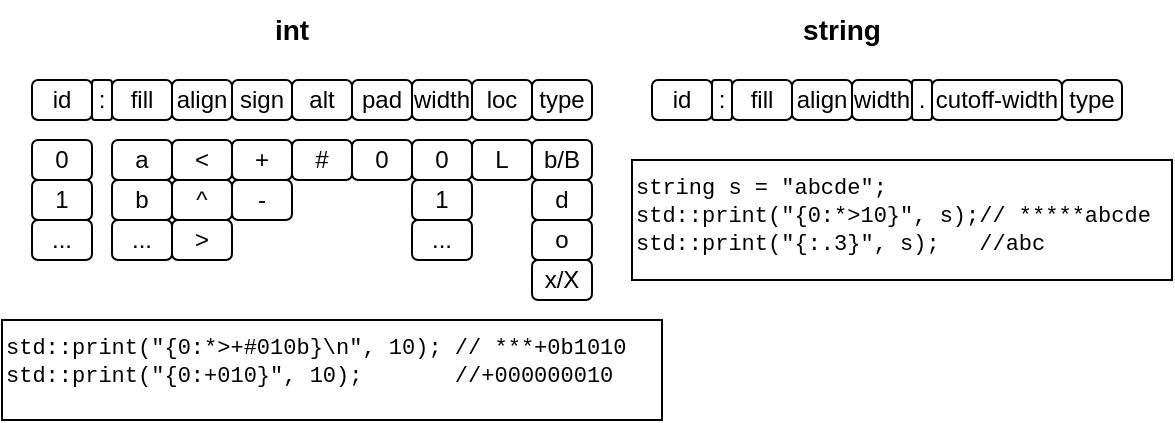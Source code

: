 <mxfile version="24.7.7">
  <diagram name="Page-1" id="Z4LGBEask9WMAmAf3DO-">
    <mxGraphModel dx="730" dy="757" grid="1" gridSize="10" guides="1" tooltips="1" connect="1" arrows="1" fold="1" page="1" pageScale="1" pageWidth="850" pageHeight="1100" math="0" shadow="0">
      <root>
        <mxCell id="0" />
        <mxCell id="1" parent="0" />
        <mxCell id="MmPThhGcvnmbuOWhYjhO-1" value="id" style="rounded=1;whiteSpace=wrap;html=1;" vertex="1" parent="1">
          <mxGeometry x="110" y="170" width="30" height="20" as="geometry" />
        </mxCell>
        <mxCell id="MmPThhGcvnmbuOWhYjhO-2" value=":" style="rounded=1;whiteSpace=wrap;html=1;" vertex="1" parent="1">
          <mxGeometry x="140" y="170" width="10" height="20" as="geometry" />
        </mxCell>
        <mxCell id="MmPThhGcvnmbuOWhYjhO-3" value="fill" style="rounded=1;whiteSpace=wrap;html=1;" vertex="1" parent="1">
          <mxGeometry x="150" y="170" width="30" height="20" as="geometry" />
        </mxCell>
        <mxCell id="MmPThhGcvnmbuOWhYjhO-4" value="align" style="rounded=1;whiteSpace=wrap;html=1;" vertex="1" parent="1">
          <mxGeometry x="180" y="170" width="30" height="20" as="geometry" />
        </mxCell>
        <mxCell id="MmPThhGcvnmbuOWhYjhO-5" value="sign" style="rounded=1;whiteSpace=wrap;html=1;" vertex="1" parent="1">
          <mxGeometry x="210" y="170" width="30" height="20" as="geometry" />
        </mxCell>
        <mxCell id="MmPThhGcvnmbuOWhYjhO-6" value="alt" style="rounded=1;whiteSpace=wrap;html=1;" vertex="1" parent="1">
          <mxGeometry x="240" y="170" width="30" height="20" as="geometry" />
        </mxCell>
        <mxCell id="MmPThhGcvnmbuOWhYjhO-7" value="pad" style="rounded=1;whiteSpace=wrap;html=1;" vertex="1" parent="1">
          <mxGeometry x="270" y="170" width="30" height="20" as="geometry" />
        </mxCell>
        <mxCell id="MmPThhGcvnmbuOWhYjhO-8" value="width" style="rounded=1;whiteSpace=wrap;html=1;" vertex="1" parent="1">
          <mxGeometry x="300" y="170" width="30" height="20" as="geometry" />
        </mxCell>
        <mxCell id="MmPThhGcvnmbuOWhYjhO-9" value="loc" style="rounded=1;whiteSpace=wrap;html=1;" vertex="1" parent="1">
          <mxGeometry x="330" y="170" width="30" height="20" as="geometry" />
        </mxCell>
        <mxCell id="MmPThhGcvnmbuOWhYjhO-10" value="type" style="rounded=1;whiteSpace=wrap;html=1;" vertex="1" parent="1">
          <mxGeometry x="360" y="170" width="30" height="20" as="geometry" />
        </mxCell>
        <mxCell id="MmPThhGcvnmbuOWhYjhO-11" value="0" style="rounded=1;whiteSpace=wrap;html=1;" vertex="1" parent="1">
          <mxGeometry x="110" y="200" width="30" height="20" as="geometry" />
        </mxCell>
        <mxCell id="MmPThhGcvnmbuOWhYjhO-12" value="1" style="rounded=1;whiteSpace=wrap;html=1;" vertex="1" parent="1">
          <mxGeometry x="110" y="220" width="30" height="20" as="geometry" />
        </mxCell>
        <mxCell id="MmPThhGcvnmbuOWhYjhO-13" value="..." style="rounded=1;whiteSpace=wrap;html=1;" vertex="1" parent="1">
          <mxGeometry x="110" y="240" width="30" height="20" as="geometry" />
        </mxCell>
        <mxCell id="MmPThhGcvnmbuOWhYjhO-14" value="a" style="rounded=1;whiteSpace=wrap;html=1;" vertex="1" parent="1">
          <mxGeometry x="150" y="200" width="30" height="20" as="geometry" />
        </mxCell>
        <mxCell id="MmPThhGcvnmbuOWhYjhO-15" value="b" style="rounded=1;whiteSpace=wrap;html=1;" vertex="1" parent="1">
          <mxGeometry x="150" y="220" width="30" height="20" as="geometry" />
        </mxCell>
        <mxCell id="MmPThhGcvnmbuOWhYjhO-16" value="..." style="rounded=1;whiteSpace=wrap;html=1;" vertex="1" parent="1">
          <mxGeometry x="150" y="240" width="30" height="20" as="geometry" />
        </mxCell>
        <mxCell id="MmPThhGcvnmbuOWhYjhO-23" value="&amp;lt;" style="rounded=1;whiteSpace=wrap;html=1;" vertex="1" parent="1">
          <mxGeometry x="180" y="200" width="30" height="20" as="geometry" />
        </mxCell>
        <mxCell id="MmPThhGcvnmbuOWhYjhO-24" value="^" style="rounded=1;whiteSpace=wrap;html=1;" vertex="1" parent="1">
          <mxGeometry x="180" y="220" width="30" height="20" as="geometry" />
        </mxCell>
        <mxCell id="MmPThhGcvnmbuOWhYjhO-25" value="&amp;gt;" style="rounded=1;whiteSpace=wrap;html=1;" vertex="1" parent="1">
          <mxGeometry x="180" y="240" width="30" height="20" as="geometry" />
        </mxCell>
        <mxCell id="MmPThhGcvnmbuOWhYjhO-26" value="+" style="rounded=1;whiteSpace=wrap;html=1;" vertex="1" parent="1">
          <mxGeometry x="210" y="200" width="30" height="20" as="geometry" />
        </mxCell>
        <mxCell id="MmPThhGcvnmbuOWhYjhO-27" value="-" style="rounded=1;whiteSpace=wrap;html=1;" vertex="1" parent="1">
          <mxGeometry x="210" y="220" width="30" height="20" as="geometry" />
        </mxCell>
        <mxCell id="MmPThhGcvnmbuOWhYjhO-30" value="#" style="rounded=1;whiteSpace=wrap;html=1;" vertex="1" parent="1">
          <mxGeometry x="240" y="200" width="30" height="20" as="geometry" />
        </mxCell>
        <mxCell id="MmPThhGcvnmbuOWhYjhO-31" value="0" style="rounded=1;whiteSpace=wrap;html=1;" vertex="1" parent="1">
          <mxGeometry x="300" y="200" width="30" height="20" as="geometry" />
        </mxCell>
        <mxCell id="MmPThhGcvnmbuOWhYjhO-32" value="1" style="rounded=1;whiteSpace=wrap;html=1;" vertex="1" parent="1">
          <mxGeometry x="300" y="220" width="30" height="20" as="geometry" />
        </mxCell>
        <mxCell id="MmPThhGcvnmbuOWhYjhO-33" value="..." style="rounded=1;whiteSpace=wrap;html=1;" vertex="1" parent="1">
          <mxGeometry x="300" y="240" width="30" height="20" as="geometry" />
        </mxCell>
        <mxCell id="MmPThhGcvnmbuOWhYjhO-34" value="L" style="rounded=1;whiteSpace=wrap;html=1;" vertex="1" parent="1">
          <mxGeometry x="330" y="200" width="30" height="20" as="geometry" />
        </mxCell>
        <mxCell id="MmPThhGcvnmbuOWhYjhO-35" value="b/B" style="rounded=1;whiteSpace=wrap;html=1;" vertex="1" parent="1">
          <mxGeometry x="360" y="200" width="30" height="20" as="geometry" />
        </mxCell>
        <mxCell id="MmPThhGcvnmbuOWhYjhO-36" value="d" style="rounded=1;whiteSpace=wrap;html=1;" vertex="1" parent="1">
          <mxGeometry x="360" y="220" width="30" height="20" as="geometry" />
        </mxCell>
        <mxCell id="MmPThhGcvnmbuOWhYjhO-37" value="o" style="rounded=1;whiteSpace=wrap;html=1;" vertex="1" parent="1">
          <mxGeometry x="360" y="240" width="30" height="20" as="geometry" />
        </mxCell>
        <mxCell id="MmPThhGcvnmbuOWhYjhO-38" value="x/X" style="rounded=1;whiteSpace=wrap;html=1;" vertex="1" parent="1">
          <mxGeometry x="360" y="260" width="30" height="20" as="geometry" />
        </mxCell>
        <mxCell id="MmPThhGcvnmbuOWhYjhO-39" value="0" style="rounded=1;whiteSpace=wrap;html=1;" vertex="1" parent="1">
          <mxGeometry x="270" y="200" width="30" height="20" as="geometry" />
        </mxCell>
        <mxCell id="MmPThhGcvnmbuOWhYjhO-41" value="&lt;div style=&quot;font-size: 11px;&quot;&gt;&lt;font face=&quot;Courier New&quot; style=&quot;font-size: 11px;&quot;&gt;std::print(&quot;{0:*&amp;gt;+#010b}\n&quot;, 10); // ***+0b1010&lt;/font&gt;&lt;/div&gt;&lt;div style=&quot;font-size: 11px;&quot;&gt;&lt;font face=&quot;Courier New&quot; style=&quot;font-size: 11px;&quot;&gt;std::print(&quot;{0:+010}&quot;, 10);&amp;nbsp; &amp;nbsp; &amp;nbsp; &amp;nbsp;//+000000010&lt;/font&gt;&lt;/div&gt;" style="rounded=0;whiteSpace=wrap;html=1;align=left;verticalAlign=top;" vertex="1" parent="1">
          <mxGeometry x="95" y="290" width="330" height="50" as="geometry" />
        </mxCell>
        <mxCell id="MmPThhGcvnmbuOWhYjhO-42" value="&lt;b&gt;&lt;font style=&quot;font-size: 14px;&quot;&gt;int&lt;/font&gt;&lt;/b&gt;" style="text;html=1;align=center;verticalAlign=middle;whiteSpace=wrap;rounded=0;" vertex="1" parent="1">
          <mxGeometry x="210" y="130" width="60" height="30" as="geometry" />
        </mxCell>
        <mxCell id="MmPThhGcvnmbuOWhYjhO-43" value="&lt;span style=&quot;font-size: 14px;&quot;&gt;&lt;b&gt;string&lt;/b&gt;&lt;/span&gt;" style="text;html=1;align=center;verticalAlign=middle;whiteSpace=wrap;rounded=0;" vertex="1" parent="1">
          <mxGeometry x="485" y="130" width="60" height="30" as="geometry" />
        </mxCell>
        <mxCell id="MmPThhGcvnmbuOWhYjhO-44" value="id" style="rounded=1;whiteSpace=wrap;html=1;" vertex="1" parent="1">
          <mxGeometry x="420" y="170" width="30" height="20" as="geometry" />
        </mxCell>
        <mxCell id="MmPThhGcvnmbuOWhYjhO-45" value=":" style="rounded=1;whiteSpace=wrap;html=1;" vertex="1" parent="1">
          <mxGeometry x="450" y="170" width="10" height="20" as="geometry" />
        </mxCell>
        <mxCell id="MmPThhGcvnmbuOWhYjhO-46" value="fill" style="rounded=1;whiteSpace=wrap;html=1;" vertex="1" parent="1">
          <mxGeometry x="460" y="170" width="30" height="20" as="geometry" />
        </mxCell>
        <mxCell id="MmPThhGcvnmbuOWhYjhO-47" value="align" style="rounded=1;whiteSpace=wrap;html=1;" vertex="1" parent="1">
          <mxGeometry x="490" y="170" width="30" height="20" as="geometry" />
        </mxCell>
        <mxCell id="MmPThhGcvnmbuOWhYjhO-48" value="width" style="rounded=1;whiteSpace=wrap;html=1;" vertex="1" parent="1">
          <mxGeometry x="520" y="170" width="30" height="20" as="geometry" />
        </mxCell>
        <mxCell id="MmPThhGcvnmbuOWhYjhO-50" value="." style="rounded=1;whiteSpace=wrap;html=1;" vertex="1" parent="1">
          <mxGeometry x="550" y="170" width="10" height="20" as="geometry" />
        </mxCell>
        <mxCell id="MmPThhGcvnmbuOWhYjhO-52" value="cutoff-width" style="rounded=1;whiteSpace=wrap;html=1;" vertex="1" parent="1">
          <mxGeometry x="560" y="170" width="65" height="20" as="geometry" />
        </mxCell>
        <mxCell id="MmPThhGcvnmbuOWhYjhO-53" value="type" style="rounded=1;whiteSpace=wrap;html=1;" vertex="1" parent="1">
          <mxGeometry x="625" y="170" width="30" height="20" as="geometry" />
        </mxCell>
        <mxCell id="MmPThhGcvnmbuOWhYjhO-54" value="&lt;div style=&quot;font-size: 11px;&quot;&gt;&lt;font style=&quot;font-size: 11px;&quot; face=&quot;Courier New&quot;&gt;string s = &quot;abcde&quot;;&lt;/font&gt;&lt;/div&gt;&lt;div style=&quot;font-size: 11px;&quot;&gt;&lt;font style=&quot;font-size: 11px;&quot; face=&quot;Courier New&quot;&gt;std::print(&quot;{0:*&amp;gt;10}&quot;, s);// *****abcde&lt;/font&gt;&lt;/div&gt;&lt;div style=&quot;font-size: 11px;&quot;&gt;&lt;font style=&quot;font-size: 11px;&quot; face=&quot;Courier New&quot;&gt;std::print(&quot;{:.3}&quot;, s);&amp;nbsp; &amp;nbsp;//abc&lt;/font&gt;&lt;/div&gt;" style="rounded=0;whiteSpace=wrap;html=1;align=left;verticalAlign=top;" vertex="1" parent="1">
          <mxGeometry x="410" y="210" width="270" height="60" as="geometry" />
        </mxCell>
      </root>
    </mxGraphModel>
  </diagram>
</mxfile>
